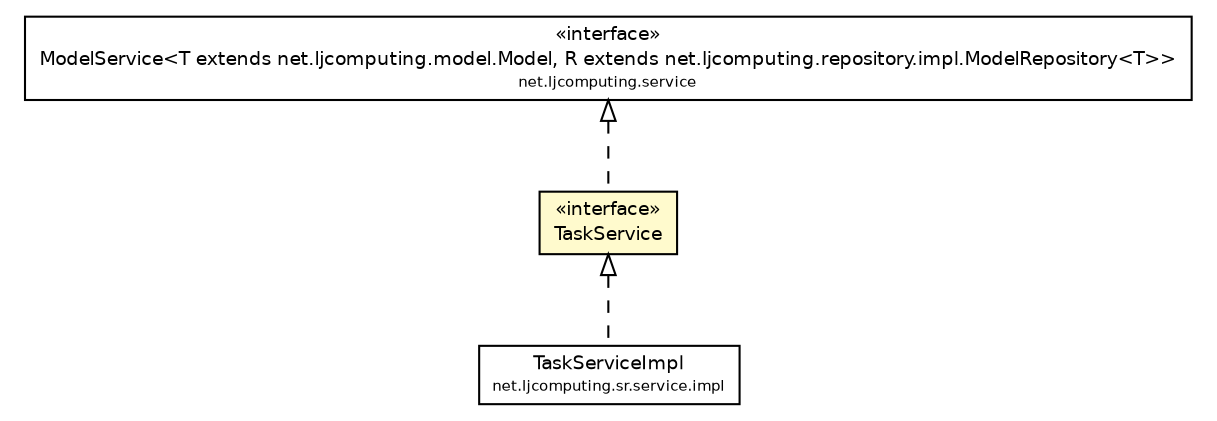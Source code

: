 #!/usr/local/bin/dot
#
# Class diagram 
# Generated by UMLGraph version R5_6 (http://www.umlgraph.org/)
#

digraph G {
	edge [fontname="Helvetica",fontsize=10,labelfontname="Helvetica",labelfontsize=10];
	node [fontname="Helvetica",fontsize=10,shape=plaintext];
	nodesep=0.25;
	ranksep=0.5;
	// net.ljcomputing.sr.service.TaskService
	c111 [label=<<table title="net.ljcomputing.sr.service.TaskService" border="0" cellborder="1" cellspacing="0" cellpadding="2" port="p" bgcolor="lemonChiffon" href="./TaskService.html">
		<tr><td><table border="0" cellspacing="0" cellpadding="1">
<tr><td align="center" balign="center"> &#171;interface&#187; </td></tr>
<tr><td align="center" balign="center"> TaskService </td></tr>
		</table></td></tr>
		</table>>, URL="./TaskService.html", fontname="Helvetica", fontcolor="black", fontsize=9.0];
	// net.ljcomputing.sr.service.impl.TaskServiceImpl
	c116 [label=<<table title="net.ljcomputing.sr.service.impl.TaskServiceImpl" border="0" cellborder="1" cellspacing="0" cellpadding="2" port="p" href="./impl/TaskServiceImpl.html">
		<tr><td><table border="0" cellspacing="0" cellpadding="1">
<tr><td align="center" balign="center"> TaskServiceImpl </td></tr>
<tr><td align="center" balign="center"><font point-size="7.0"> net.ljcomputing.sr.service.impl </font></td></tr>
		</table></td></tr>
		</table>>, URL="./impl/TaskServiceImpl.html", fontname="Helvetica", fontcolor="black", fontsize=9.0];
	//net.ljcomputing.sr.service.TaskService implements net.ljcomputing.service.ModelService<T extends net.ljcomputing.model.Model, R extends net.ljcomputing.repository.impl.ModelRepository<T>>
	c117:p -> c111:p [dir=back,arrowtail=empty,style=dashed];
	//net.ljcomputing.sr.service.impl.TaskServiceImpl implements net.ljcomputing.sr.service.TaskService
	c111:p -> c116:p [dir=back,arrowtail=empty,style=dashed];
	// net.ljcomputing.service.ModelService<T extends net.ljcomputing.model.Model, R extends net.ljcomputing.repository.impl.ModelRepository<T>>
	c117 [label=<<table title="net.ljcomputing.service.ModelService" border="0" cellborder="1" cellspacing="0" cellpadding="2" port="p">
		<tr><td><table border="0" cellspacing="0" cellpadding="1">
<tr><td align="center" balign="center"> &#171;interface&#187; </td></tr>
<tr><td align="center" balign="center"> ModelService&lt;T extends net.ljcomputing.model.Model, R extends net.ljcomputing.repository.impl.ModelRepository&lt;T&gt;&gt; </td></tr>
<tr><td align="center" balign="center"><font point-size="7.0"> net.ljcomputing.service </font></td></tr>
		</table></td></tr>
		</table>>, URL="null", fontname="Helvetica", fontcolor="black", fontsize=9.0];
}

